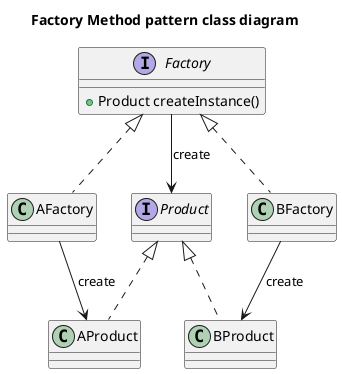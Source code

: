 @startuml
title Factory Method pattern class diagram

interface Product
class AProduct
class BProduct
interface Factory {
    + Product createInstance()
}
class AFactory
class BFactory

Product <|.. AProduct
Product <|.. BProduct
Factory <|.. AFactory
Factory <|.. BFactory
Factory -> Product: create
AFactory --> AProduct: create
BFactory --> BProduct: create
@enduml